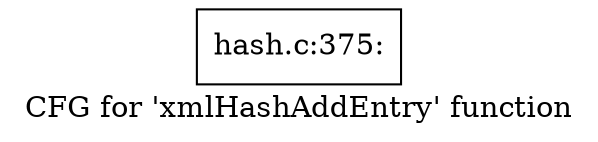 digraph "CFG for 'xmlHashAddEntry' function" {
	label="CFG for 'xmlHashAddEntry' function";

	Node0x3d18220 [shape=record,label="{hash.c:375:}"];
}
